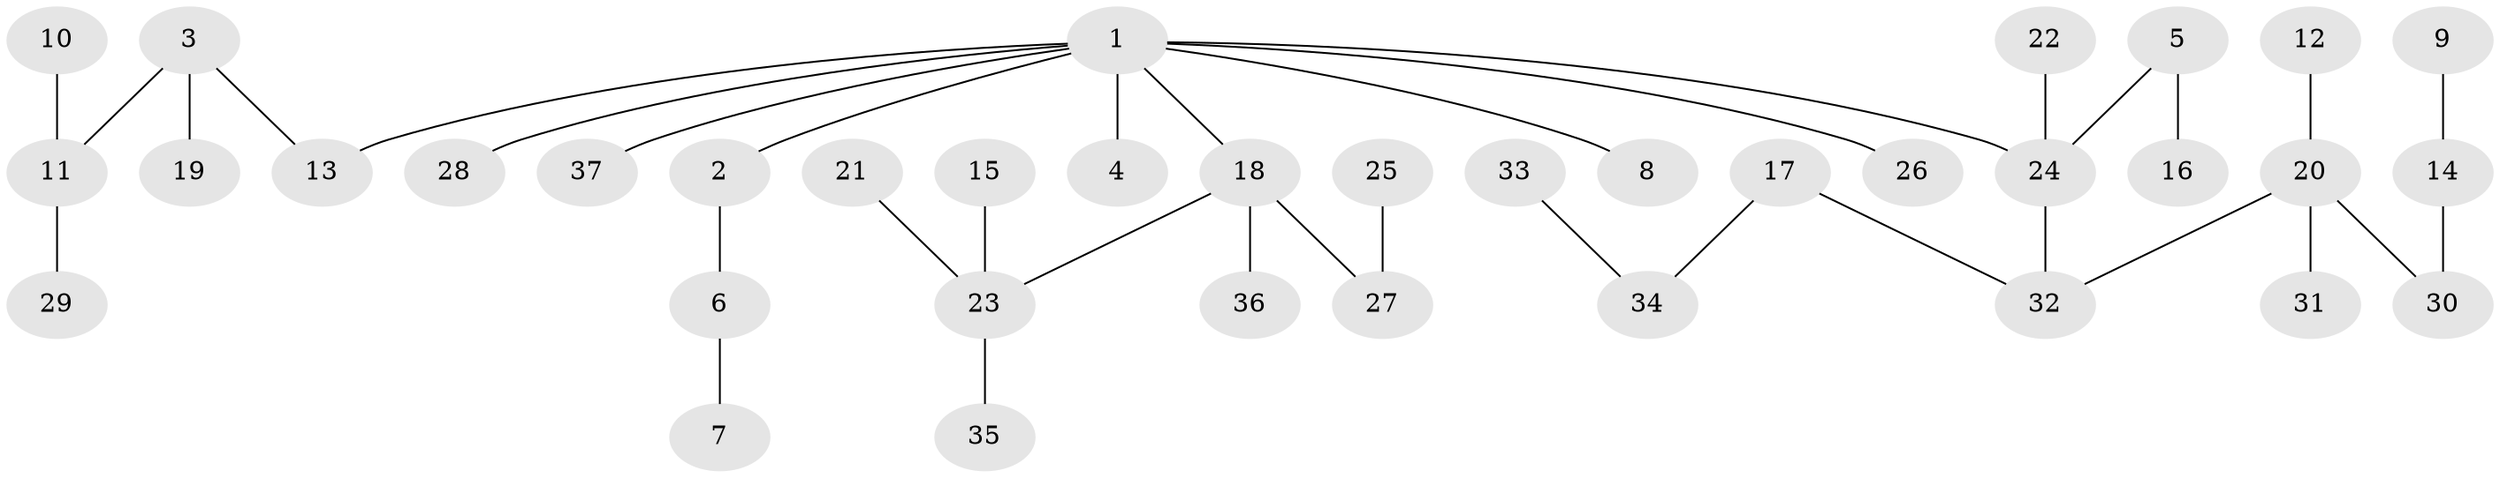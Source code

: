 // original degree distribution, {5: 0.05405405405405406, 7: 0.013513513513513514, 3: 0.13513513513513514, 4: 0.05405405405405406, 2: 0.24324324324324326, 1: 0.5}
// Generated by graph-tools (version 1.1) at 2025/26/03/09/25 03:26:29]
// undirected, 37 vertices, 36 edges
graph export_dot {
graph [start="1"]
  node [color=gray90,style=filled];
  1;
  2;
  3;
  4;
  5;
  6;
  7;
  8;
  9;
  10;
  11;
  12;
  13;
  14;
  15;
  16;
  17;
  18;
  19;
  20;
  21;
  22;
  23;
  24;
  25;
  26;
  27;
  28;
  29;
  30;
  31;
  32;
  33;
  34;
  35;
  36;
  37;
  1 -- 2 [weight=1.0];
  1 -- 4 [weight=1.0];
  1 -- 8 [weight=1.0];
  1 -- 13 [weight=1.0];
  1 -- 18 [weight=1.0];
  1 -- 24 [weight=1.0];
  1 -- 26 [weight=1.0];
  1 -- 28 [weight=1.0];
  1 -- 37 [weight=1.0];
  2 -- 6 [weight=1.0];
  3 -- 11 [weight=1.0];
  3 -- 13 [weight=1.0];
  3 -- 19 [weight=1.0];
  5 -- 16 [weight=1.0];
  5 -- 24 [weight=1.0];
  6 -- 7 [weight=1.0];
  9 -- 14 [weight=1.0];
  10 -- 11 [weight=1.0];
  11 -- 29 [weight=1.0];
  12 -- 20 [weight=1.0];
  14 -- 30 [weight=1.0];
  15 -- 23 [weight=1.0];
  17 -- 32 [weight=1.0];
  17 -- 34 [weight=1.0];
  18 -- 23 [weight=1.0];
  18 -- 27 [weight=1.0];
  18 -- 36 [weight=1.0];
  20 -- 30 [weight=1.0];
  20 -- 31 [weight=1.0];
  20 -- 32 [weight=1.0];
  21 -- 23 [weight=1.0];
  22 -- 24 [weight=1.0];
  23 -- 35 [weight=1.0];
  24 -- 32 [weight=1.0];
  25 -- 27 [weight=1.0];
  33 -- 34 [weight=1.0];
}
